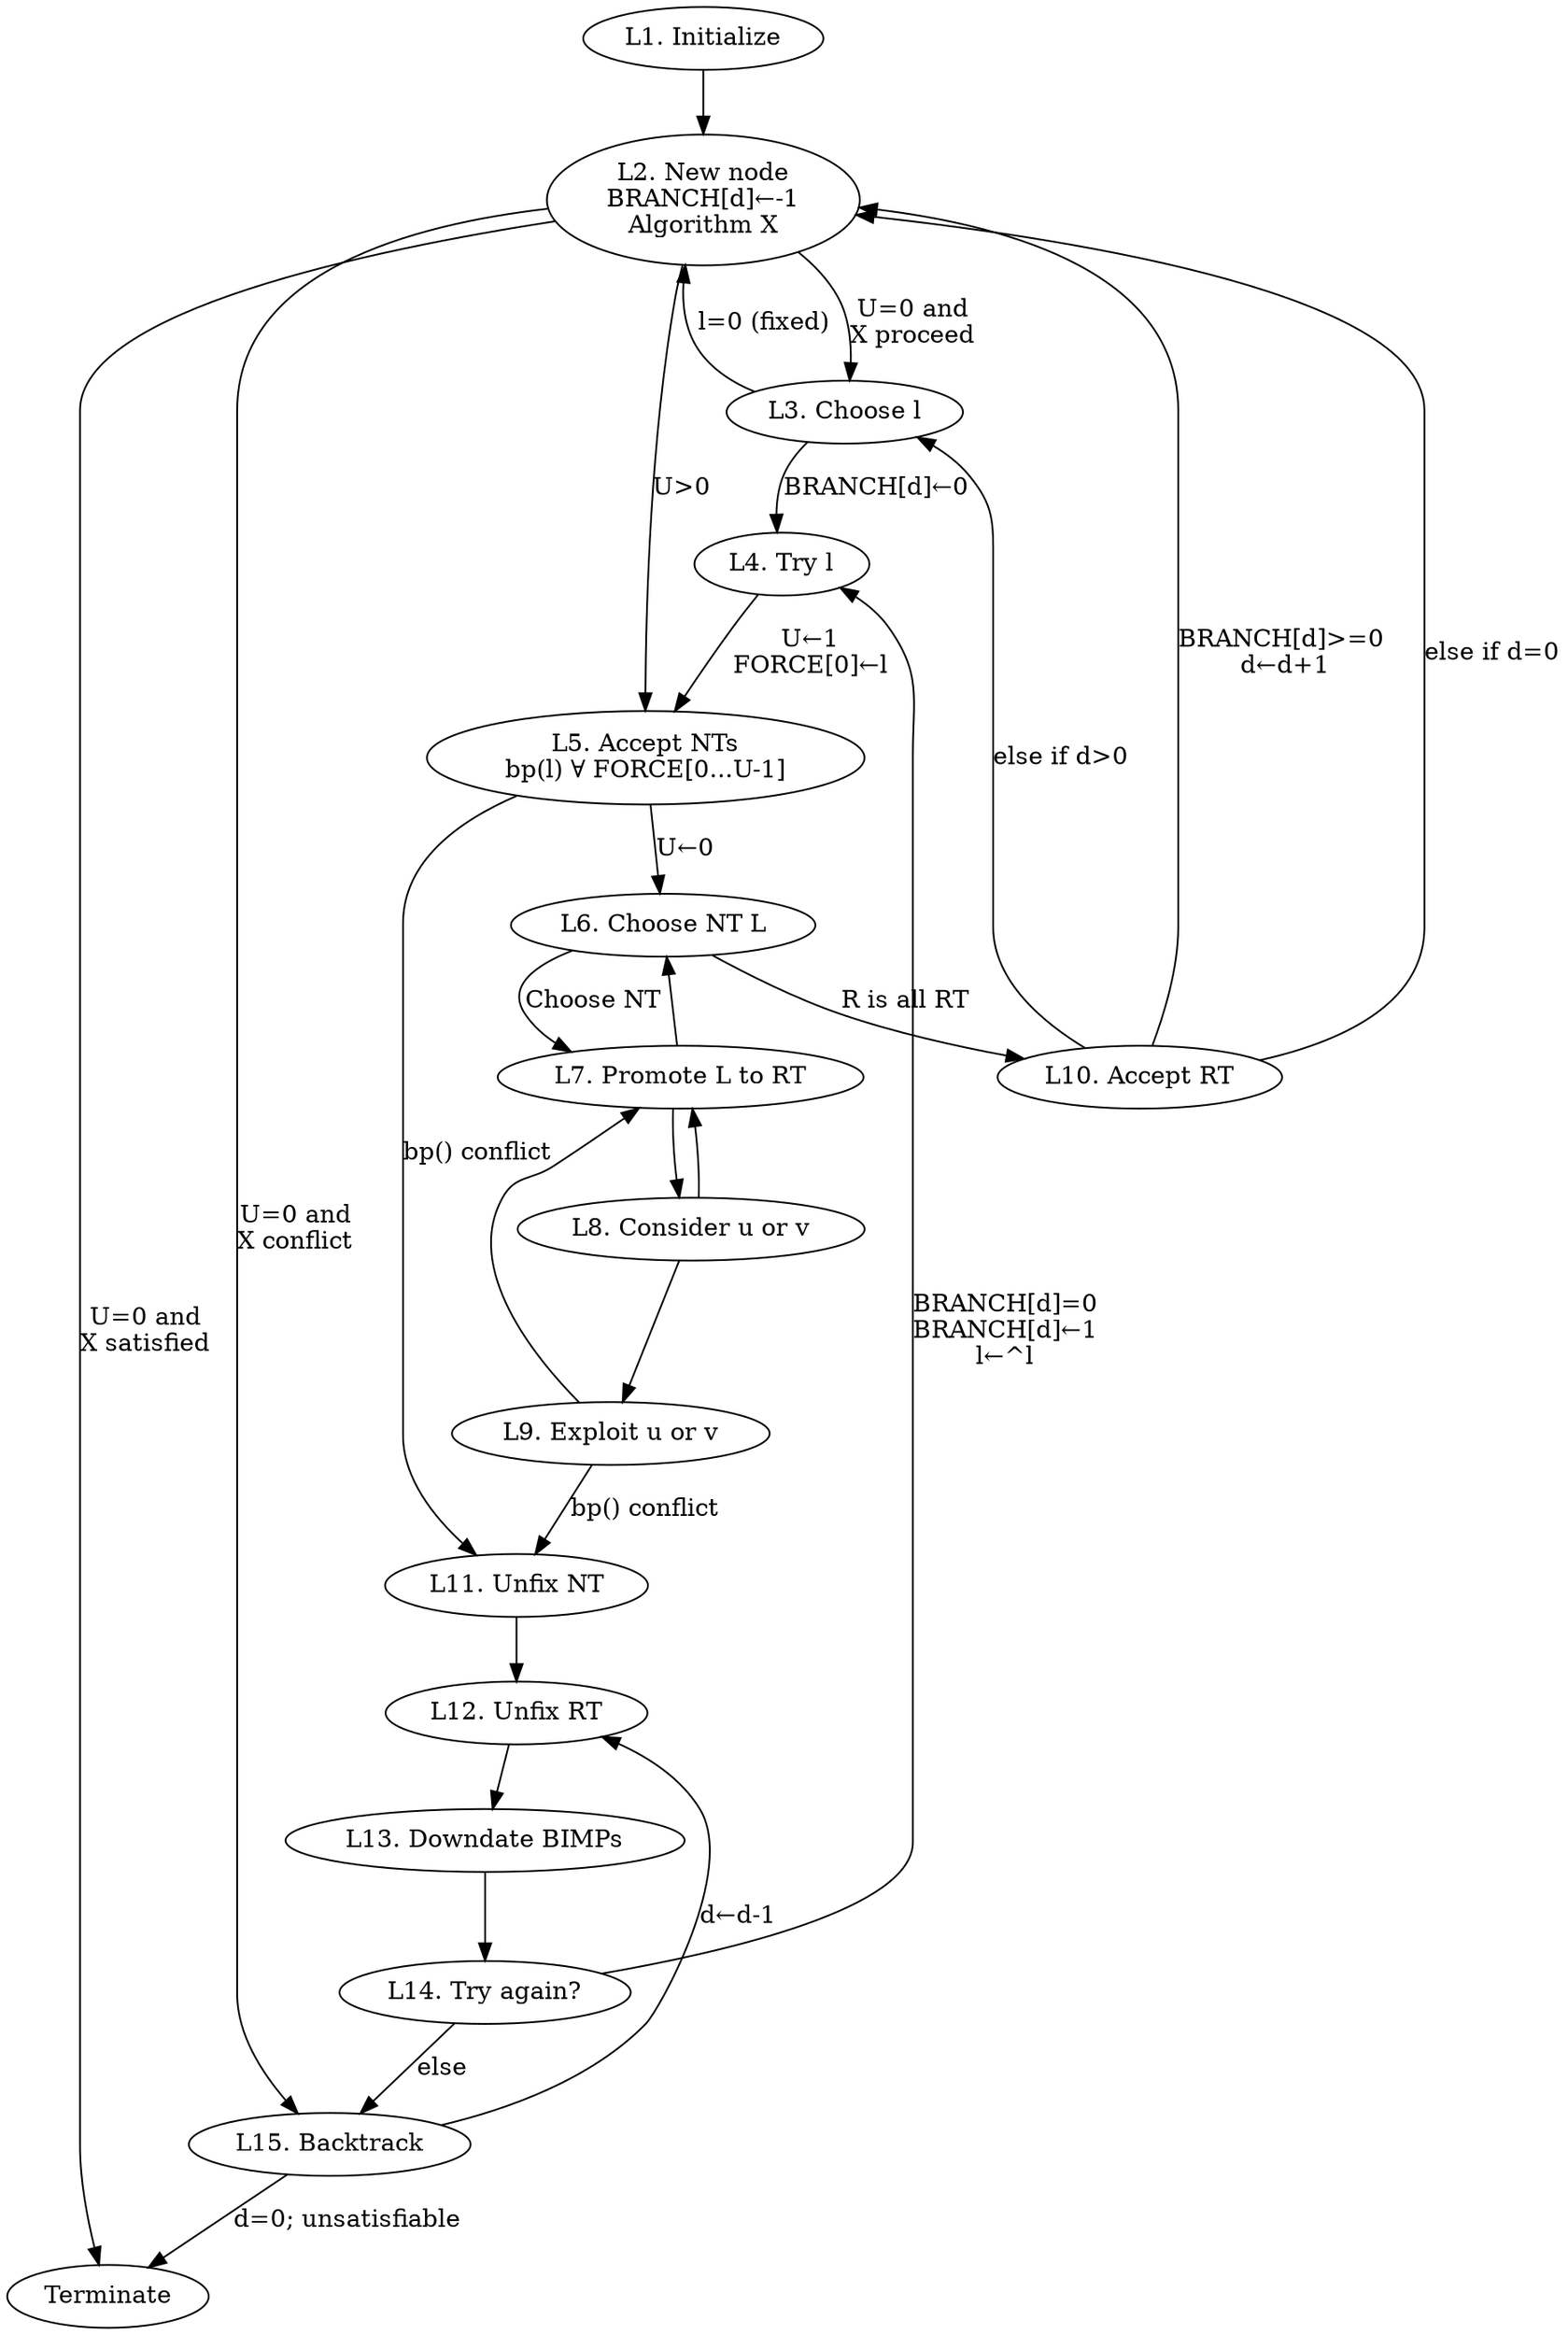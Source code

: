 digraph G {
    L1 [label="L1. Initialize"]
    L2 [label="L2. New node\nBRANCH[d]←-1\nAlgorithm X"]
    L3 [label="L3. Choose l"]
    L4 [label="L4. Try l"]
    L5 [label="L5. Accept NTs\nbp(l) ∀ FORCE[0...U-1]"]
    L6 [label="L6. Choose NT L"]
    L7 [label="L7. Promote L to RT"]
    L8 [label="L8. Consider u or v"]
    L9 [label="L9. Exploit u or v"]
    L10 [label="L10. Accept RT"]
    L11 [label="L11. Unfix NT"]
    L12 [label="L12. Unfix RT"]
    L13 [label="L13. Downdate BIMPs"]
    L14 [label="L14. Try again?"]
    L15 [label="L15. Backtrack"]

    L1 -> L2
    L2 -> Terminate [label="U=0 and\nX satisfied"]
    L2 -> L15 [label="U=0 and\nX conflict"]
    L2 -> L3 [label="U=0 and\nX proceed"]
    L2 -> L5 [label="U>0"]
    L3 -> L2 [label="l=0 (fixed)"]
    L3 -> L4 [label="BRANCH[d]←0"]
    L4 -> L5 [label="U←1\nFORCE[0]←l"]
    L5 -> L6 [label="U←0"]
    L5 -> L11 [label="bp() conflict"]
    L6 -> L10 [label="R is all RT"]
    L6 -> L7 [label="Choose NT"]
    L7 -> L6
    L7 -> L8
    L8 -> L7
    L8 -> L9
    L9 -> L7
    L9 -> L11 [label="bp() conflict"]
    L10 -> L2 [label="BRANCH[d]>=0\n d←d+1"]
    L10 -> L3 [label="else if d>0"]
    L10 -> L2 [label="else if d=0"]
    L11 -> L12 -> L13 -> L14
    L14 -> L4 [label="BRANCH[d]=0\nBRANCH[d]←1\nl←^l"]
    L14 -> L15 [label="else"]
    L15 -> Terminate [label="d=0; unsatisfiable"]
    L15 -> L12 [label="d←d-1"]

    // {rank = same; L1; L2;}
    // {rank = same; L15; Terminate;}
}